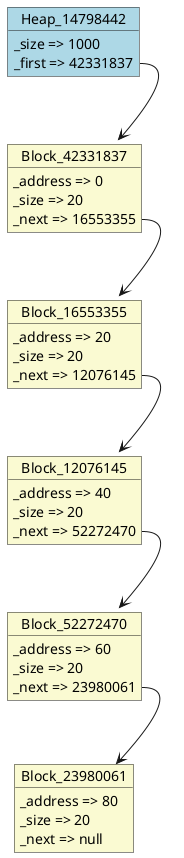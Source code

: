@startuml object
object Heap_14798442#LightBlue {
  _size => 1000
  _first => 42331837
}
object Block_42331837#LightGoldenRodYellow {
  _address => 0
  _size => 20
  _next => 16553355
}
object Block_16553355#LightGoldenRodYellow {
  _address => 20
  _size => 20
  _next => 12076145
}
object Block_12076145#LightGoldenRodYellow {
  _address => 40
  _size => 20
  _next => 52272470
}
object Block_52272470#LightGoldenRodYellow {
  _address => 60
  _size => 20
  _next => 23980061
}
object Block_23980061#LightGoldenRodYellow {
  _address => 80
  _size => 20
  _next => null
}
Block_52272470::_next --> Block_23980061
Block_12076145::_next --> Block_52272470
Block_16553355::_next --> Block_12076145
Block_42331837::_next --> Block_16553355
Heap_14798442::_first --> Block_42331837
@enduml
